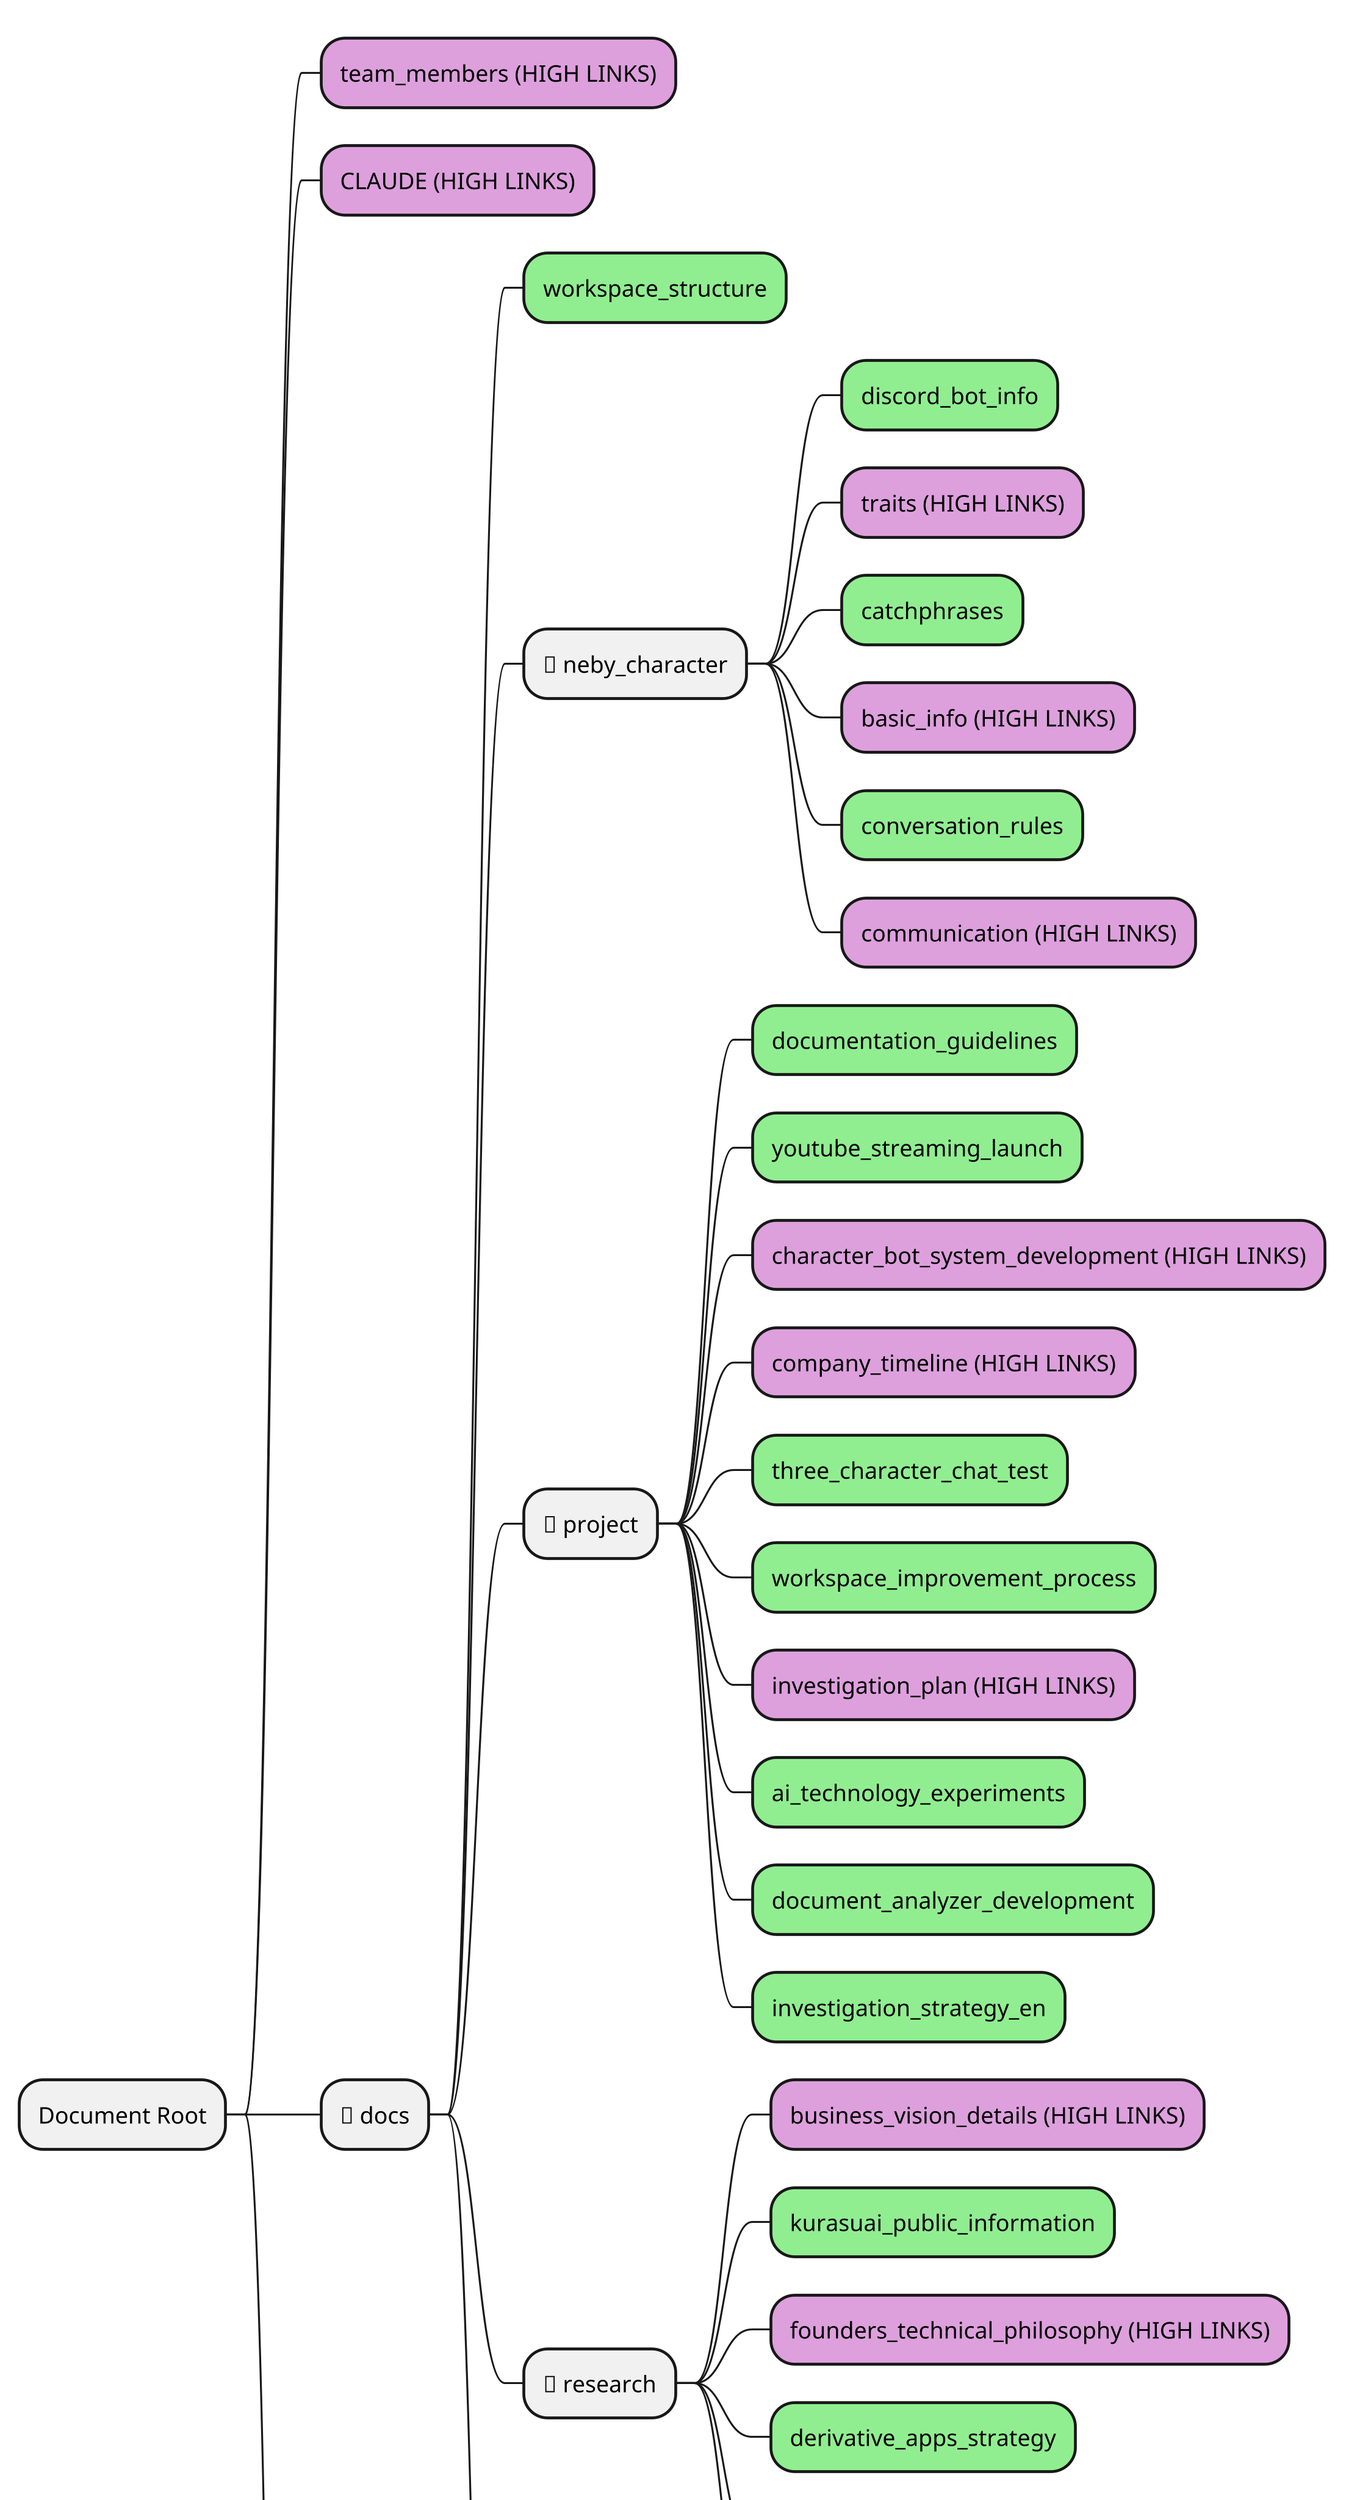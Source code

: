 @startmindmap
!define PLANTUML_LIMIT_SIZE 16384
skinparam dpi 300
skinparam defaultFontSize 12
skinparam minClassWidth 50
* Document Root
**[#Plum] team_members (HIGH LINKS)
**[#Plum] CLAUDE (HIGH LINKS)
** 📁 docs
***[#lightgreen] workspace_structure
*** 📁 neby_character
****[#lightgreen] discord_bot_info
****[#Plum] traits (HIGH LINKS)
****[#lightgreen] catchphrases
****[#Plum] basic_info (HIGH LINKS)
****[#lightgreen] conversation_rules
****[#Plum] communication (HIGH LINKS)
*** 📁 project
****[#lightgreen] documentation_guidelines
****[#lightgreen] youtube_streaming_launch
****[#Plum] character_bot_system_development (HIGH LINKS)
****[#Plum] company_timeline (HIGH LINKS)
****[#lightgreen] three_character_chat_test
****[#lightgreen] workspace_improvement_process
****[#Plum] investigation_plan (HIGH LINKS)
****[#lightgreen] ai_technology_experiments
****[#lightgreen] document_analyzer_development
****[#lightgreen] investigation_strategy_en
*** 📁 research
****[#Plum] business_vision_details (HIGH LINKS)
****[#lightgreen] kurasuai_public_information
****[#Plum] founders_technical_philosophy (HIGH LINKS)
****[#lightgreen] derivative_apps_strategy
****[#lightgreen] character_development_passion
****[#lightgreen] character_advertising_strategy
*** 📁 team_members
****[#Plum] snakerr_profile (HIGH LINKS)
****[#Plum] neby_profile (HIGH LINKS)
****[#Plum] yuuma_profile (HIGH LINKS)
****[#Plum] oshino_profile (HIGH LINKS)
****[#Plum] chii_profile (HIGH LINKS)
****[#lightgreen] takumi_profile
****[#Plum] natsuki_profile (HIGH LINKS)
****[#lightgreen] tapet_profile
****[#Plum] herring_profile (HIGH LINKS)
****[#lightgreen] talkie_profile
****[#Plum] sutera_profile (HIGH LINKS)
****[#Plum] seira_profile (HIGH LINKS)
** 📁 tools
*** 📁 doc_analyzer
****[#orange] README (BROKEN LINKS)
****[#red] CONTRIBUTING (ISOLATED)
@endmindmap